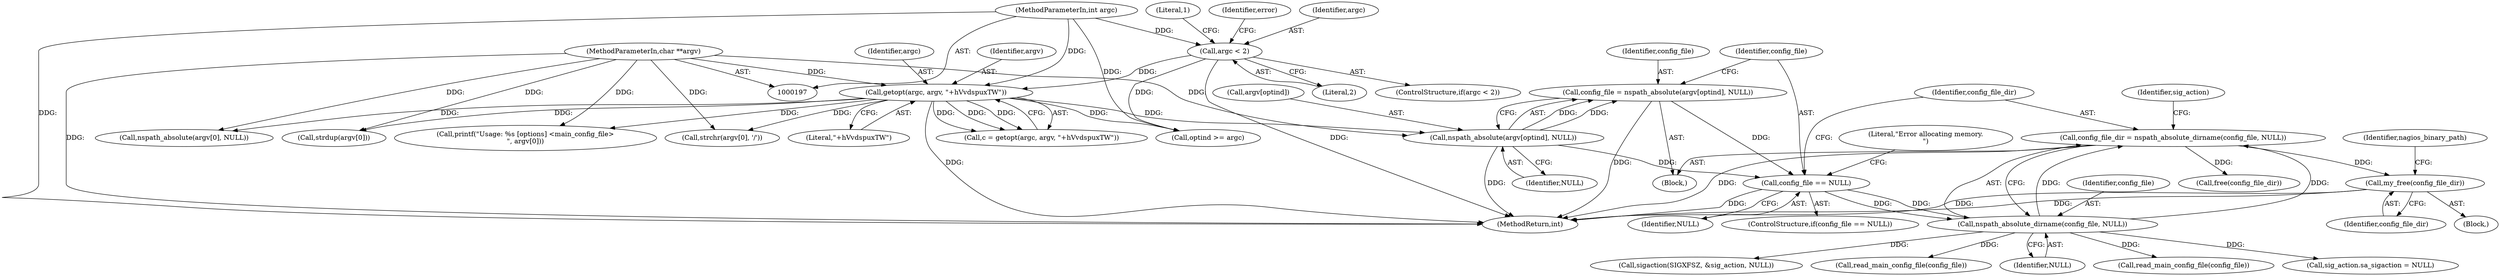 digraph "0_nagioscore_1b197346d490df2e2d3b1dcce5ac6134ad0c8752@API" {
"1001233" [label="(Call,my_free(config_file_dir))"];
"1000455" [label="(Call,config_file_dir = nspath_absolute_dirname(config_file, NULL))"];
"1000457" [label="(Call,nspath_absolute_dirname(config_file, NULL))"];
"1000447" [label="(Call,config_file == NULL)"];
"1000439" [label="(Call,config_file = nspath_absolute(argv[optind], NULL))"];
"1000441" [label="(Call,nspath_absolute(argv[optind], NULL))"];
"1000257" [label="(Call,getopt(argc, argv, \"+hVvdspuxTW\"))"];
"1000246" [label="(Call,argc < 2)"];
"1000198" [label="(MethodParameterIn,int argc)"];
"1000199" [label="(MethodParameterIn,char **argv)"];
"1000678" [label="(Block,)"];
"1000482" [label="(Call,sigaction(SIGXFSZ, &sig_action, NULL))"];
"1000440" [label="(Identifier,config_file)"];
"1000248" [label="(Literal,2)"];
"1000259" [label="(Identifier,argv)"];
"1000446" [label="(ControlStructure,if(config_file == NULL))"];
"1000258" [label="(Identifier,argc)"];
"1000687" [label="(Call,nspath_absolute(argv[0], NULL))"];
"1000246" [label="(Call,argc < 2)"];
"1000458" [label="(Identifier,config_file)"];
"1000448" [label="(Identifier,config_file)"];
"1000441" [label="(Call,nspath_absolute(argv[optind], NULL))"];
"1000383" [label="(Call,optind >= argc)"];
"1001233" [label="(Call,my_free(config_file_dir))"];
"1000748" [label="(Call,read_main_config_file(config_file))"];
"1001239" [label="(MethodReturn,int)"];
"1000680" [label="(Call,strchr(argv[0], '/'))"];
"1000449" [label="(Identifier,NULL)"];
"1000455" [label="(Call,config_file_dir = nspath_absolute_dirname(config_file, NULL))"];
"1000200" [label="(Block,)"];
"1000462" [label="(Identifier,sig_action)"];
"1000253" [label="(Literal,1)"];
"1000257" [label="(Call,getopt(argc, argv, \"+hVvdspuxTW\"))"];
"1000199" [label="(MethodParameterIn,char **argv)"];
"1000452" [label="(Literal,\"Error allocating memory.\n\")"];
"1001234" [label="(Identifier,config_file_dir)"];
"1000245" [label="(ControlStructure,if(argc < 2))"];
"1000442" [label="(Call,argv[optind])"];
"1000255" [label="(Call,c = getopt(argc, argv, \"+hVvdspuxTW\"))"];
"1000459" [label="(Identifier,NULL)"];
"1000398" [label="(Call,printf(\"Usage: %s [options] <main_config_file>\n\", argv[0]))"];
"1000447" [label="(Call,config_file == NULL)"];
"1000502" [label="(Call,read_main_config_file(config_file))"];
"1000250" [label="(Identifier,error)"];
"1000247" [label="(Identifier,argc)"];
"1000457" [label="(Call,nspath_absolute_dirname(config_file, NULL))"];
"1000460" [label="(Call,sig_action.sa_sigaction = NULL)"];
"1000260" [label="(Literal,\"+hVvdspuxTW\")"];
"1000456" [label="(Identifier,config_file_dir)"];
"1000198" [label="(MethodParameterIn,int argc)"];
"1000671" [label="(Call,free(config_file_dir))"];
"1001236" [label="(Identifier,nagios_binary_path)"];
"1000445" [label="(Identifier,NULL)"];
"1000695" [label="(Call,strdup(argv[0]))"];
"1000439" [label="(Call,config_file = nspath_absolute(argv[optind], NULL))"];
"1001233" -> "1000678"  [label="AST: "];
"1001233" -> "1001234"  [label="CFG: "];
"1001234" -> "1001233"  [label="AST: "];
"1001236" -> "1001233"  [label="CFG: "];
"1001233" -> "1001239"  [label="DDG: "];
"1001233" -> "1001239"  [label="DDG: "];
"1000455" -> "1001233"  [label="DDG: "];
"1000455" -> "1000200"  [label="AST: "];
"1000455" -> "1000457"  [label="CFG: "];
"1000456" -> "1000455"  [label="AST: "];
"1000457" -> "1000455"  [label="AST: "];
"1000462" -> "1000455"  [label="CFG: "];
"1000455" -> "1001239"  [label="DDG: "];
"1000457" -> "1000455"  [label="DDG: "];
"1000457" -> "1000455"  [label="DDG: "];
"1000455" -> "1000671"  [label="DDG: "];
"1000457" -> "1000459"  [label="CFG: "];
"1000458" -> "1000457"  [label="AST: "];
"1000459" -> "1000457"  [label="AST: "];
"1000447" -> "1000457"  [label="DDG: "];
"1000447" -> "1000457"  [label="DDG: "];
"1000457" -> "1000460"  [label="DDG: "];
"1000457" -> "1000482"  [label="DDG: "];
"1000457" -> "1000502"  [label="DDG: "];
"1000457" -> "1000748"  [label="DDG: "];
"1000447" -> "1000446"  [label="AST: "];
"1000447" -> "1000449"  [label="CFG: "];
"1000448" -> "1000447"  [label="AST: "];
"1000449" -> "1000447"  [label="AST: "];
"1000452" -> "1000447"  [label="CFG: "];
"1000456" -> "1000447"  [label="CFG: "];
"1000447" -> "1001239"  [label="DDG: "];
"1000439" -> "1000447"  [label="DDG: "];
"1000441" -> "1000447"  [label="DDG: "];
"1000439" -> "1000200"  [label="AST: "];
"1000439" -> "1000441"  [label="CFG: "];
"1000440" -> "1000439"  [label="AST: "];
"1000441" -> "1000439"  [label="AST: "];
"1000448" -> "1000439"  [label="CFG: "];
"1000439" -> "1001239"  [label="DDG: "];
"1000441" -> "1000439"  [label="DDG: "];
"1000441" -> "1000439"  [label="DDG: "];
"1000441" -> "1000445"  [label="CFG: "];
"1000442" -> "1000441"  [label="AST: "];
"1000445" -> "1000441"  [label="AST: "];
"1000441" -> "1001239"  [label="DDG: "];
"1000257" -> "1000441"  [label="DDG: "];
"1000199" -> "1000441"  [label="DDG: "];
"1000257" -> "1000255"  [label="AST: "];
"1000257" -> "1000260"  [label="CFG: "];
"1000258" -> "1000257"  [label="AST: "];
"1000259" -> "1000257"  [label="AST: "];
"1000260" -> "1000257"  [label="AST: "];
"1000255" -> "1000257"  [label="CFG: "];
"1000257" -> "1001239"  [label="DDG: "];
"1000257" -> "1000255"  [label="DDG: "];
"1000257" -> "1000255"  [label="DDG: "];
"1000257" -> "1000255"  [label="DDG: "];
"1000246" -> "1000257"  [label="DDG: "];
"1000198" -> "1000257"  [label="DDG: "];
"1000199" -> "1000257"  [label="DDG: "];
"1000257" -> "1000383"  [label="DDG: "];
"1000257" -> "1000398"  [label="DDG: "];
"1000257" -> "1000680"  [label="DDG: "];
"1000257" -> "1000687"  [label="DDG: "];
"1000257" -> "1000695"  [label="DDG: "];
"1000246" -> "1000245"  [label="AST: "];
"1000246" -> "1000248"  [label="CFG: "];
"1000247" -> "1000246"  [label="AST: "];
"1000248" -> "1000246"  [label="AST: "];
"1000250" -> "1000246"  [label="CFG: "];
"1000253" -> "1000246"  [label="CFG: "];
"1000246" -> "1001239"  [label="DDG: "];
"1000198" -> "1000246"  [label="DDG: "];
"1000246" -> "1000383"  [label="DDG: "];
"1000198" -> "1000197"  [label="AST: "];
"1000198" -> "1001239"  [label="DDG: "];
"1000198" -> "1000383"  [label="DDG: "];
"1000199" -> "1000197"  [label="AST: "];
"1000199" -> "1001239"  [label="DDG: "];
"1000199" -> "1000398"  [label="DDG: "];
"1000199" -> "1000680"  [label="DDG: "];
"1000199" -> "1000687"  [label="DDG: "];
"1000199" -> "1000695"  [label="DDG: "];
}
